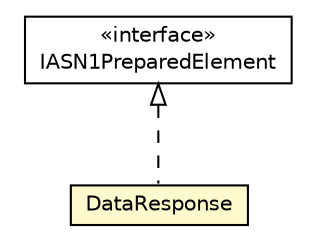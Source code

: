 #!/usr/local/bin/dot
#
# Class diagram 
# Generated by UMLGraph version R5_6-24-gf6e263 (http://www.umlgraph.org/)
#

digraph G {
	edge [fontname="Helvetica",fontsize=10,labelfontname="Helvetica",labelfontsize=10];
	node [fontname="Helvetica",fontsize=10,shape=plaintext];
	nodesep=0.25;
	ranksep=0.5;
	// org.universAAL.lddi.lib.ieeex73std.org.bn.coders.IASN1PreparedElement
	c3172411 [label=<<table title="org.universAAL.lddi.lib.ieeex73std.org.bn.coders.IASN1PreparedElement" border="0" cellborder="1" cellspacing="0" cellpadding="2" port="p" href="../../org/bn/coders/IASN1PreparedElement.html">
		<tr><td><table border="0" cellspacing="0" cellpadding="1">
<tr><td align="center" balign="center"> &#171;interface&#187; </td></tr>
<tr><td align="center" balign="center"> IASN1PreparedElement </td></tr>
		</table></td></tr>
		</table>>, URL="../../org/bn/coders/IASN1PreparedElement.html", fontname="Helvetica", fontcolor="black", fontsize=10.0];
	// org.universAAL.lddi.lib.ieeex73std.x73.p20601.DataResponse
	c3172541 [label=<<table title="org.universAAL.lddi.lib.ieeex73std.x73.p20601.DataResponse" border="0" cellborder="1" cellspacing="0" cellpadding="2" port="p" bgcolor="lemonChiffon" href="./DataResponse.html">
		<tr><td><table border="0" cellspacing="0" cellpadding="1">
<tr><td align="center" balign="center"> DataResponse </td></tr>
		</table></td></tr>
		</table>>, URL="./DataResponse.html", fontname="Helvetica", fontcolor="black", fontsize=10.0];
	//org.universAAL.lddi.lib.ieeex73std.x73.p20601.DataResponse implements org.universAAL.lddi.lib.ieeex73std.org.bn.coders.IASN1PreparedElement
	c3172411:p -> c3172541:p [dir=back,arrowtail=empty,style=dashed];
}

